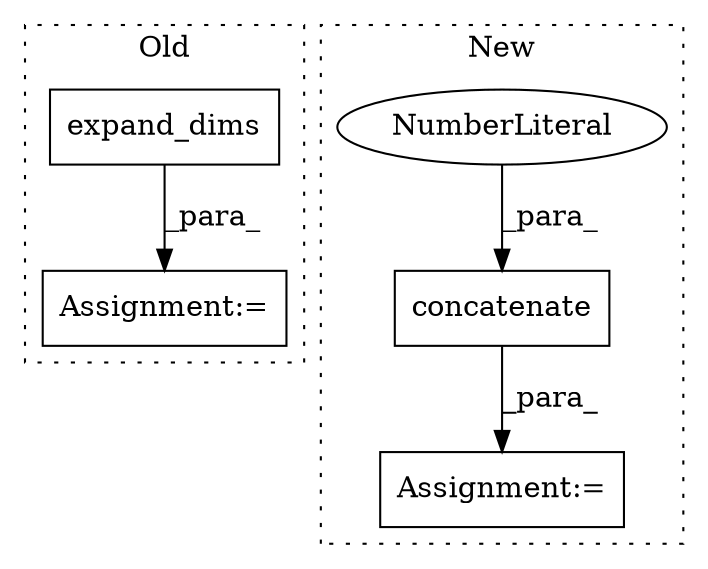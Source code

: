 digraph G {
subgraph cluster0 {
1 [label="expand_dims" a="32" s="1131,1146" l="12,1" shape="box"];
5 [label="Assignment:=" a="7" s="1124" l="1" shape="box"];
label = "Old";
style="dotted";
}
subgraph cluster1 {
2 [label="concatenate" a="32" s="1709,1752" l="19,1" shape="box"];
3 [label="NumberLiteral" a="34" s="1751" l="1" shape="ellipse"];
4 [label="Assignment:=" a="7" s="1702" l="1" shape="box"];
label = "New";
style="dotted";
}
1 -> 5 [label="_para_"];
2 -> 4 [label="_para_"];
3 -> 2 [label="_para_"];
}